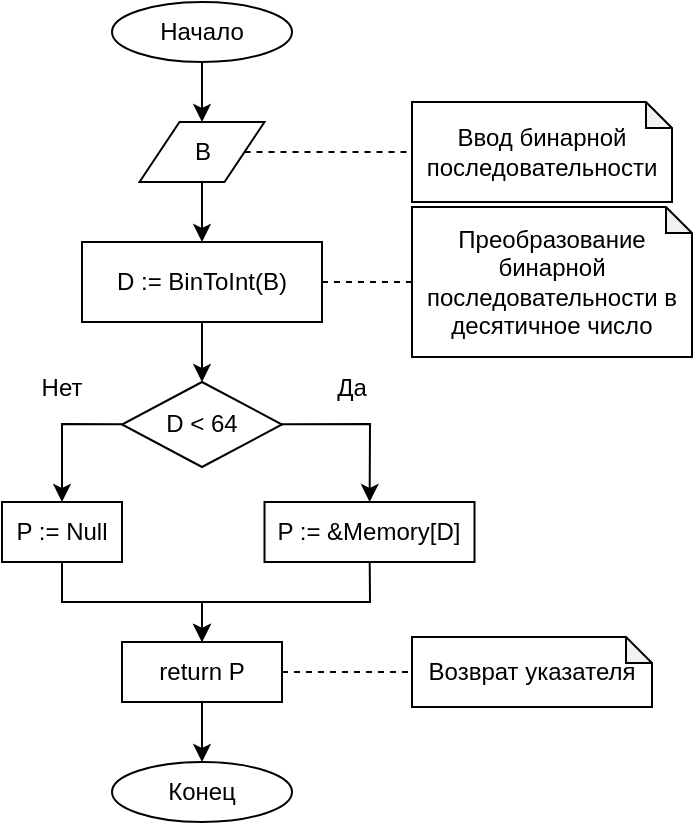 <mxfile version="15.8.5" type="device"><diagram id="auvaHYt9D2mUyiJxwVjn" name="Page-1"><mxGraphModel dx="460" dy="779" grid="1" gridSize="10" guides="1" tooltips="1" connect="1" arrows="1" fold="1" page="1" pageScale="1" pageWidth="827" pageHeight="1169" math="0" shadow="0"><root><mxCell id="0"/><mxCell id="1" parent="0"/><mxCell id="Q7zVwOam8640k6G-U6Dj-1" value="Начало" style="ellipse;whiteSpace=wrap;html=1;" vertex="1" parent="1"><mxGeometry x="90" y="10" width="90" height="30" as="geometry"/></mxCell><mxCell id="Q7zVwOam8640k6G-U6Dj-2" value="Конец" style="ellipse;whiteSpace=wrap;html=1;" vertex="1" parent="1"><mxGeometry x="90" y="390" width="90" height="30" as="geometry"/></mxCell><mxCell id="Q7zVwOam8640k6G-U6Dj-3" value="B" style="shape=parallelogram;perimeter=parallelogramPerimeter;whiteSpace=wrap;html=1;fixedSize=1;" vertex="1" parent="1"><mxGeometry x="103.75" y="70" width="62.5" height="30" as="geometry"/></mxCell><mxCell id="Q7zVwOam8640k6G-U6Dj-4" value="D := BinToInt(B)" style="rounded=0;whiteSpace=wrap;html=1;" vertex="1" parent="1"><mxGeometry x="75" y="130" width="120" height="40" as="geometry"/></mxCell><mxCell id="Q7zVwOam8640k6G-U6Dj-5" value="Ввод бинарной последовательности" style="shape=note;whiteSpace=wrap;html=1;backgroundOutline=1;darkOpacity=0.05;size=13;" vertex="1" parent="1"><mxGeometry x="240" y="60" width="130" height="50" as="geometry"/></mxCell><mxCell id="Q7zVwOam8640k6G-U6Dj-6" value="" style="endArrow=none;dashed=1;html=1;strokeWidth=1;rounded=0;" edge="1" parent="1" source="Q7zVwOam8640k6G-U6Dj-3" target="Q7zVwOam8640k6G-U6Dj-5"><mxGeometry width="50" height="50" relative="1" as="geometry"><mxPoint x="190" y="390" as="sourcePoint"/><mxPoint x="240" y="340" as="targetPoint"/></mxGeometry></mxCell><mxCell id="Q7zVwOam8640k6G-U6Dj-7" value="" style="endArrow=none;html=1;rounded=0;strokeWidth=1;startArrow=classic;startFill=1;" edge="1" parent="1" source="Q7zVwOam8640k6G-U6Dj-3" target="Q7zVwOam8640k6G-U6Dj-1"><mxGeometry width="50" height="50" relative="1" as="geometry"><mxPoint x="190" y="390" as="sourcePoint"/><mxPoint x="240" y="340" as="targetPoint"/></mxGeometry></mxCell><mxCell id="Q7zVwOam8640k6G-U6Dj-8" value="" style="endArrow=none;html=1;rounded=0;strokeWidth=1;startArrow=classic;startFill=1;" edge="1" parent="1" source="Q7zVwOam8640k6G-U6Dj-4" target="Q7zVwOam8640k6G-U6Dj-3"><mxGeometry width="50" height="50" relative="1" as="geometry"><mxPoint x="145" y="80" as="sourcePoint"/><mxPoint x="145" y="50" as="targetPoint"/></mxGeometry></mxCell><mxCell id="Q7zVwOam8640k6G-U6Dj-9" value="Преобразование бинарной последовательности в десятичное число" style="shape=note;whiteSpace=wrap;html=1;backgroundOutline=1;darkOpacity=0.05;size=13;" vertex="1" parent="1"><mxGeometry x="240" y="112.5" width="140" height="75" as="geometry"/></mxCell><mxCell id="Q7zVwOam8640k6G-U6Dj-10" value="" style="endArrow=none;dashed=1;html=1;strokeWidth=1;rounded=0;" edge="1" parent="1" source="Q7zVwOam8640k6G-U6Dj-4" target="Q7zVwOam8640k6G-U6Dj-9"><mxGeometry width="50" height="50" relative="1" as="geometry"><mxPoint x="166.25" y="95" as="sourcePoint"/><mxPoint x="260" y="95" as="targetPoint"/></mxGeometry></mxCell><mxCell id="Q7zVwOam8640k6G-U6Dj-11" value="D &amp;lt; 64" style="rhombus;whiteSpace=wrap;html=1;" vertex="1" parent="1"><mxGeometry x="95" y="200" width="80" height="42.5" as="geometry"/></mxCell><mxCell id="Q7zVwOam8640k6G-U6Dj-12" value="" style="endArrow=none;html=1;rounded=0;strokeWidth=1;startArrow=classic;startFill=1;" edge="1" parent="1" source="Q7zVwOam8640k6G-U6Dj-11" target="Q7zVwOam8640k6G-U6Dj-4"><mxGeometry width="50" height="50" relative="1" as="geometry"><mxPoint x="145" y="140" as="sourcePoint"/><mxPoint x="135" y="150" as="targetPoint"/></mxGeometry></mxCell><mxCell id="Q7zVwOam8640k6G-U6Dj-13" value="P := Null" style="rounded=0;whiteSpace=wrap;html=1;" vertex="1" parent="1"><mxGeometry x="35" y="260" width="60" height="30" as="geometry"/></mxCell><mxCell id="Q7zVwOam8640k6G-U6Dj-14" value="" style="endArrow=none;html=1;rounded=0;strokeWidth=1;endFill=0;startArrow=classic;startFill=1;" edge="1" parent="1" source="Q7zVwOam8640k6G-U6Dj-13" target="Q7zVwOam8640k6G-U6Dj-11"><mxGeometry width="50" height="50" relative="1" as="geometry"><mxPoint x="145" y="210" as="sourcePoint"/><mxPoint x="145" y="180" as="targetPoint"/><Array as="points"><mxPoint x="65" y="221"/></Array></mxGeometry></mxCell><mxCell id="Q7zVwOam8640k6G-U6Dj-15" value="P := &amp;amp;Memory[D]" style="rounded=0;whiteSpace=wrap;html=1;" vertex="1" parent="1"><mxGeometry x="166.25" y="260" width="105" height="30" as="geometry"/></mxCell><mxCell id="Q7zVwOam8640k6G-U6Dj-17" value="" style="endArrow=none;html=1;rounded=0;strokeWidth=1;startArrow=classic;startFill=1;" edge="1" parent="1" source="Q7zVwOam8640k6G-U6Dj-15" target="Q7zVwOam8640k6G-U6Dj-11"><mxGeometry width="50" height="50" relative="1" as="geometry"><mxPoint x="75" y="270" as="sourcePoint"/><mxPoint x="105.267" y="231.108" as="targetPoint"/><Array as="points"><mxPoint x="219" y="221"/></Array></mxGeometry></mxCell><mxCell id="Q7zVwOam8640k6G-U6Dj-19" value="" style="endArrow=none;html=1;rounded=0;strokeWidth=1;startArrow=classic;startFill=1;entryX=0.5;entryY=1;entryDx=0;entryDy=0;" edge="1" parent="1" source="Q7zVwOam8640k6G-U6Dj-27" target="Q7zVwOam8640k6G-U6Dj-13"><mxGeometry width="50" height="50" relative="1" as="geometry"><mxPoint x="135" y="330" as="sourcePoint"/><mxPoint x="145" y="180" as="targetPoint"/><Array as="points"><mxPoint x="135" y="310"/><mxPoint x="65" y="310"/></Array></mxGeometry></mxCell><mxCell id="Q7zVwOam8640k6G-U6Dj-20" value="" style="endArrow=none;html=1;rounded=0;strokeWidth=1;startArrow=classic;startFill=1;" edge="1" parent="1" source="Q7zVwOam8640k6G-U6Dj-27" target="Q7zVwOam8640k6G-U6Dj-15"><mxGeometry width="50" height="50" relative="1" as="geometry"><mxPoint x="135" y="330" as="sourcePoint"/><mxPoint x="75" y="300" as="targetPoint"/><Array as="points"><mxPoint x="135" y="310"/><mxPoint x="219" y="310"/></Array></mxGeometry></mxCell><mxCell id="Q7zVwOam8640k6G-U6Dj-21" value="" style="endArrow=none;html=1;rounded=0;strokeWidth=1;startArrow=classic;startFill=1;" edge="1" parent="1" source="Q7zVwOam8640k6G-U6Dj-2" target="Q7zVwOam8640k6G-U6Dj-27"><mxGeometry width="50" height="50" relative="1" as="geometry"><mxPoint x="145" y="80" as="sourcePoint"/><mxPoint x="135" y="360" as="targetPoint"/></mxGeometry></mxCell><mxCell id="Q7zVwOam8640k6G-U6Dj-22" value="Возврат указателя" style="shape=note;whiteSpace=wrap;html=1;backgroundOutline=1;darkOpacity=0.05;size=13;" vertex="1" parent="1"><mxGeometry x="240" y="327.5" width="120" height="35" as="geometry"/></mxCell><mxCell id="Q7zVwOam8640k6G-U6Dj-23" value="" style="endArrow=none;dashed=1;html=1;strokeWidth=1;rounded=0;" edge="1" parent="1" source="Q7zVwOam8640k6G-U6Dj-27" target="Q7zVwOam8640k6G-U6Dj-22"><mxGeometry width="50" height="50" relative="1" as="geometry"><mxPoint x="156.25" y="345" as="sourcePoint"/><mxPoint x="250" y="160" as="targetPoint"/></mxGeometry></mxCell><mxCell id="Q7zVwOam8640k6G-U6Dj-24" value="Нет" style="text;html=1;strokeColor=none;fillColor=none;align=center;verticalAlign=middle;whiteSpace=wrap;rounded=0;" vertex="1" parent="1"><mxGeometry x="35" y="187.5" width="60" height="30" as="geometry"/></mxCell><mxCell id="Q7zVwOam8640k6G-U6Dj-25" value="Да" style="text;html=1;strokeColor=none;fillColor=none;align=center;verticalAlign=middle;whiteSpace=wrap;rounded=0;" vertex="1" parent="1"><mxGeometry x="180" y="187.5" width="60" height="30" as="geometry"/></mxCell><mxCell id="Q7zVwOam8640k6G-U6Dj-27" value="return P" style="rounded=0;whiteSpace=wrap;html=1;" vertex="1" parent="1"><mxGeometry x="95" y="330" width="80" height="30" as="geometry"/></mxCell></root></mxGraphModel></diagram></mxfile>